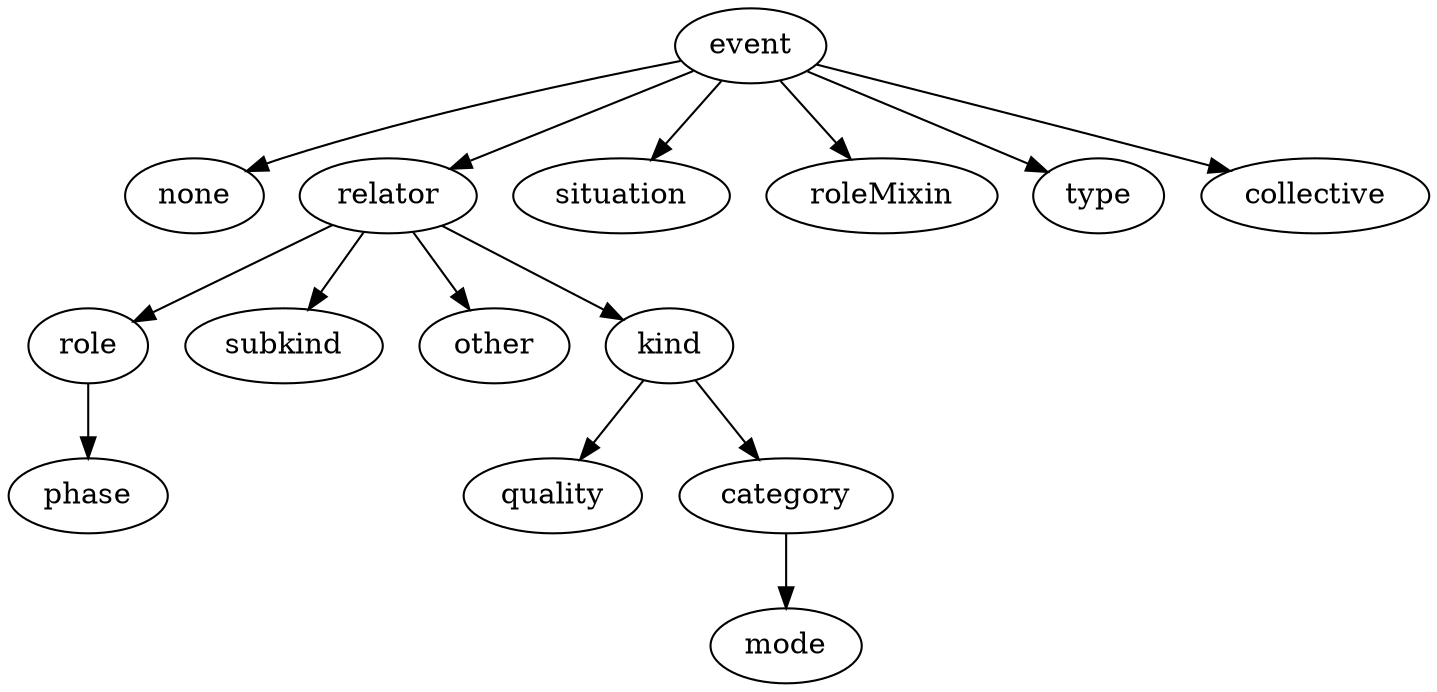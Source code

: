 strict digraph  {
event;
none;
relator;
situation;
roleMixin;
type;
collective;
role;
subkind;
other;
kind;
phase;
quality;
category;
mode;
event -> none;
event -> relator;
event -> situation;
event -> roleMixin;
event -> type;
event -> collective;
relator -> role;
relator -> subkind;
relator -> other;
relator -> kind;
role -> phase;
kind -> quality;
kind -> category;
category -> mode;
}
